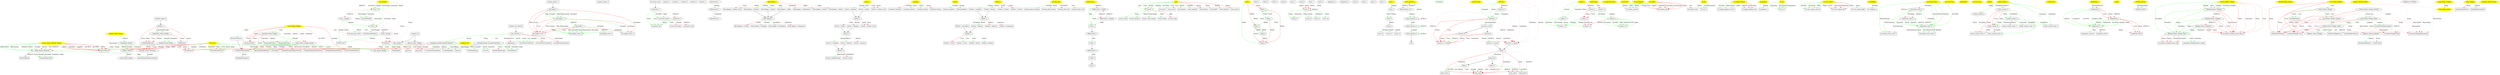 digraph{
random_rogues_0 [shape = record]
random_rogues_1 [shape = record]
random_rogues_2 [shape = record]
scarecrow_intro [shape = record]
random_1 [shape = record]
random_2 [shape = record]
random_3 [shape = record]
random_4 [shape = record]
random_5 [shape = record]
random_fair [shape = record]
random_tax_collector [shape = record]
Adventurers_1
Adventurers_1 -> Adventurers_2 [color=green, label=Healing, style=solid]
Adventurers_2
Adventurers_2 -> Adventurers_3 [color=green, label=Chameleon, style=solid]
Adventurers_3
Bird_Keeper_1 [style=filled, color=yellow]
Bird_Keeper_1 -> Bird_Keeper_1_Poison_Curse [color=red, label=Curse, style = dashed]
Bird_Keeper_1_Poison_Curse [shape = record]
Bird_Keeper_1 -> Bird_Keeper_1_Poison_Curse [color=red, label=Poison, style = dashed]
Bird_Keeper_1_Poison_Curse [shape = record]
Bird_Keeper_1 -> Bird_Keeper_1_Healing [color=green, label=Healing, style = solid]
Bird_Keeper_1_Healing [shape = record]
Bird_Keeper_1 -> Bird_Keeper_1_Speed [color=green, label=Speed, style = dashed]
Bird_Keeper_1_Speed [shape = record]
Bird_Keeper_1 -> Bird_Keeper_1_Wake [color=green, label=Wake, style = dashed]
Bird_Keeper_1_Wake [shape = record]
Bird_Keeper_1 -> Bird_Keeper_1_Foolishness [color=red, label=Foolishness, style = dotted]
Bird_Keeper_1_Foolishness [shape = record]
Bird_Keeper_1 -> Bird_Keeper_1_Numb [color=red, label=Numb, style = dashed]
Bird_Keeper_1_Numb [shape = record]
Bird_Keeper_1 -> Bird_Keeper_1_Sleep [color=red, label=Sleep, style = dashed]
Bird_Keeper_1_Sleep [shape = record]
Bird_Keeper_2
Bird_Keeper_2 -> Bird_Keeper_2_Unlove [color=red, label=Unlove, style = solid]
Bird_Keeper_2_Unlove [shape = record]
Bird_Keeper_2 -> Bird_Keeper_2_Strength [color=green, label=Strength, style = dotted]
Bird_Keeper_2_Strength [shape = record]
Bird_Keeper_2 -> Bird_Keeper_2_Perception [color=green, label=Perception, style = solid]
Bird_Keeper_2_Perception [shape = record]
Bird_Keeper_2 -> Bird_Keeper_2_Clumsiness [color=red, label=Clumsiness, style = dashed]
Bird_Keeper_2_Clumsiness [shape = record]
Doctor_1 [style=filled, color=yellow]
Doctor_1 -> Doctor_1_Healing [color=green, label=Healing, style = dashed]
Doctor_1_Healing [shape = record]
Doctor_1 -> Doctor_1_Numb [color=green, label=Numb, style = solid]
Doctor_1_Numb [shape = record]
Doctor_1 -> Doctor_1_Poison_Curse [color=red, label=Curse, style = dashed]
Doctor_1_Poison_Curse [shape = record]
Doctor_1 -> Doctor_1_Poison_Curse [color=red, label=Poison, style = dashed]
Doctor_1_Poison_Curse [shape = record]
Doctor_2
Doctor_2 -> Doctor_2_Wake [color=red, label=Wake, style = dotted]
Doctor_2_Wake [shape = record]
Doctor_2 -> Doctor_2_Healing [color=red, label=Healing, style = dotted]
Doctor_2_Healing [shape = record]
Doctor_2 -> Doctor_2_Poison_Curse [color=red, label=Poison, style = dashed]
Doctor_2_Poison_Curse [shape = record]
Doctor_2 -> Doctor_2_Poison_Curse [color=red, label=Curse, style = dashed]
Doctor_2_Poison_Curse [shape = record]
Doctor_3
Doctor_3 -> Doctor_3_Strength [color=green, label=Strength, style = dashed]
Doctor_3_Strength [shape = record]
Doctor_3 -> Doctor_3_Beauty [color=green, label=Beauty, style = solid]
Doctor_3_Beauty [shape = record]
Doctor_3 -> Doctor_3_Memory [color=red, label=Memory, style = dashed]
Doctor_3_Memory [shape = record]
Doctor_4
Doctor_4 -> Doctor_4_Rejuvenation [color=green, label=Rejuvenation, style = solid]
Doctor_4_Rejuvenation [shape = record]
Doctor_4 -> Doctor_4_Fail [color=red, label=NONMAGIC, style = solid]
Doctor_4_Fail [shape = record]
Gardener [style=filled, color=yellow]
Gardener -> Gardener_Strength [color=red, label=Strength, style = solid]
Gardener_Strength [shape = record]
Gardener -> Gardener_Poison [color=green, label=Poison, style = solid]
Gardener_Poison [shape = record]
Gardener -> Gardener_Numb [color=green, label=Numb, style = dashed]
Gardener_Numb [shape = record]
Gardener -> Gardener_Flying [color=red, label=Flying, style = dashed]
Gardener_Flying [shape = record]
Herald [style=filled, color=yellow]
Herald -> Herald_Laughter [color=green, label=Laughter, style = solid]
Herald_Laughter [shape = record]
Herald -> Herald_Healing [color=green, label=Healing, style = solid]
Herald_Healing [shape = record]
Painter_1 [style=filled, color=yellow]
Painter_1 -> Painter_1_Laughter [color=green, label=Laughter, style = dashed]
Painter_1_Laughter [shape = record]
Painter_1 -> Painter_1_Beauty [color=green, label=Beauty, style = solid]
Painter_1_Beauty [shape = record]
Painter_1 -> Painter_1_Numb [color=red, label=Numb, style = dashed]
Painter_1_Numb [shape = record]
Painter_1 -> Painter_1_Unlove [color=red, label=Unlove, style = solid]
Painter_1_Unlove [shape = record]
Painter_2
Painter_2 -> Painter_2_Perception [color=green, label=Perception, style = dashed]
Painter_2_Perception [shape = record]
Painter_2 -> Painter_2_Beauty [color=green, label=Beauty, style = solid]
Painter_2_Beauty [shape = record]
Painter_2 -> Painter_2_Memory [color=red, label=Memory, style = dashed]
Painter_2_Memory [shape = record]
Painter_2 -> Painter_2_Chameleon [color=red, label=Chameleon, style = dashed]
Painter_2_Chameleon [shape = record]
Painter_3
Painter_3 -> Painter_3_Curse [color=red, label=Curse, style = solid]
Painter_3_Curse [shape = record]
Painter_3 -> Painter_3_Love [color=green, label=Love, style = solid]
Painter_3_Love [shape = record]
Painter_3 -> Painter_3_Sleep [color=green, label=Sleep, style = dotted]
Painter_3_Sleep [shape = record]
Painter_3 -> Painter_3_Beauty [color=green, label=Beauty, style = dashed]
Painter_3_Beauty [shape = record]
Peasant_Bear [style=filled, color=yellow]
Peasant_Bear -> Peasant_Bear_Strength [color=green, label=Strength, style = solid]
Peasant_Bear_Strength [shape = record]
Peasant_Bear -> Peasant_Bear_Flying [color=green, label=Flying, style = dotted]
Peasant_Bear_Flying [shape = record]
Peasant_Bear -> Peasant_Bear_Fail [color=red, label=NONMAGIC, style = dashed]
Peasant_Bear_Fail [shape = record]
Peasant_Bear -> Peasant_Bear_Love [color=red, label=Love, style = dotted]
Peasant_Bear_Love [shape = record]
WakeCultist_1 [style=filled, color=yellow]
WakeCultist_1 -> Cultist_1 [color=green, label=Wake, style = solid]
Cultist_1 [shape = record]
WakeCultist_1 -> WakeCultist_1_Failed [color=red, label=DEFAULT, style=dotted]
WakeCultist_1_Failed
WakeCultist_1_Failed -> Cultist_1 [color=green, label=Wake, style = solid]
Cultist_1 [shape = record]
WakeCultist_1_Failed -> WakeCultist_1_Failed2 [color=red, label=DEFAULT, style=dotted]
WakeCultist_1_Failed2
WakeCultist_1_Failed2 -> Cultist_1 [color=green, label=Wake, style = solid]
Cultist_1 [shape = record]
WakeCultist_1_Failed2 -> WakeCultist_1_Failed [color=red, label=DEFAULT, style=dotted]
WakeCultist_2
WakeCultist_2 -> Cultist_2 [color=green, label=Wake, style = solid]
Cultist_2 [shape = record]
WakeCultist_3
WakeCultist_3 -> Cultist_3 [color=green, label=Wake, style = solid]
Cultist_3 [shape = record]
bard [style=filled, color=yellow]
bard -> tavern [color=green, label=Love, style=solid]
bard -> bard_love [color=green, label=Love, style = solid]
bard_love [shape = record]
bard -> tavern [color=red, label=Curse, style=dotted]
bard -> bard_curse [color=red, label=Curse, style = dotted]
bard_curse [shape = record]
bard -> tavern [color=green, label=Beauty, style=solid]
bard -> bard_beauty [color=green, label=Beauty, style = solid]
bard_beauty [shape = record]
bard -> tavern [color=green, label=Laughter, style=solid]
bard -> bard_laughter [color=green, label=Laughter, style = solid]
bard_laughter [shape = record]
bard -> bard_poison [color=red, label=Poison, style = solid]
bard_poison [shape = record]
bard -> bard_flight [color=red, label=Flying, style = dotted]
bard_flight [shape = record]
bard -> bard_healing [color=red, label=Healing, style = dotted]
bard_healing [shape = record]
bard -> bard_unlove [color=red, label=Unlove, style = solid]
bard_unlove [shape = record]
bard -> tavern [color=green, label=ALCOHOL, style=dashed]
tavern
tavern -> tavern_numb [color=green, label=Numb, style = solid]
tavern_numb [shape = record]
tavern -> tavern_memory [color=green, label=Memory, style = solid]
tavern_memory [shape = record]
tavern -> tavern_voice_change [color=green, label=VoiceChange, style = solid]
tavern_voice_change [shape = record]
tavern -> tavern_sleep [color=green, label=Sleep, style = solid]
tavern_sleep [shape = record]
tavern -> tavern_wake [color=red, label=Wake, style = solid]
tavern_wake [shape = record]
blind_1 [style=filled, color=yellow]
blind_1 -> blind_6 [color=green, label=MAGIC, style=solid]
blind_1 -> blind_2 [color=red, label=FOOD, style=solid]
blind_1 -> blind_3 [color=red, label=DRINK, style=solid]
blind_2
blind_2 -> blind_6 [color=red, label=MAGIC, style=solid]
blind_2 -> blind_5 [color=green, label=FOOD, style=solid]
blind_2 -> blind_3 [color=green, label=DRINK, style=dashed]
blind_3
blind_3 -> blind_6 [color=red, label=MAGIC, style=solid]
blind_3 -> blind_2 [color=green, label=FOOD, style=dashed]
blind_3 -> blind_4 [color=green, label=DRINK, style=solid]
blind_4
blind_4 -> blind_6 [color=red, label=MAGIC, style=solid]
blind_4 -> blind_2 [color=green, label=FOOD, style=dashed]
blind_4 -> blind_3 [color=green, label=DRINK, style=solid]
blind_5
blind_5 -> blind_6 [color=red, label=MAGIC, style=solid]
blind_5 -> blind_2 [color=green, label=FOOD, style=solid]
blind_5 -> blind_3 [color=green, label=DRINK, style=dashed]
blind_6
devil_1
devil_2
devil_3
devil_4
devil_5
devil_6
inquisition_1
inquisitor_2
inquisitor_3
intro_4
intro_1
intro_2
intro_3
mary_1 [style=filled, color=yellow]
mary_1 -> mary_2 [color=green, label=Healing, style=solid]
mary_2
mary_2 -> mary_3 [color=green, label=MAGIC, style=dashed]
mary_2 -> mary_3 [color=green, label=Flying, style=solid]
mary_3
mary_3 -> mary_4 [color=green, label=MAGIC, style=solid]
mary_4
mary_4 -> mary_42 [color=green, label=Perception, style = dotted]
mary_42 [shape = record]
mary_4 -> mary_41 [color=green, label=MAGIC, style = dotted]
mary_41 [shape = record]
mary_4 -> mary_43 [color=green, label=Healing, style = dotted]
mary_43 [shape = record]
mary_5
mary_5 -> mary_9 [color=red, label=MAGIC, style=dotted]
mary_6
mary_6 -> mary_9 [color=red, label=MAGIC, style=dotted]
mary_7
mary_7 -> mary_9 [color=red, label=MAGIC, style=dotted]
mary_8
mary_8 -> mary_9 [color=red, label=MAGIC, style=dotted]
mary_9
mary_9 -> devil_6 [color=green, label=Flying, style=solid]
mary_9 -> mary_91 [color=green, label=Flying, style = solid]
mary_91 [shape = record]
mary_9 -> devil_6 [color=green, label=Foolishness, style=dashed]
mary_9 -> mary_92 [color=green, label=Foolishness, style = dashed]
mary_92 [shape = record]
mary_9 -> devil_6 [color=green, label=Poison, style=solid]
mary_9 -> mary_93 [color=green, label=Poison, style = solid]
mary_93 [shape = record]
mary_9 -> mary_9 [color=red, label=DEFAULT, style=dotted]
witch_memory_1 [style=filled, color=yellow]
witch_memory_1 -> witch_memory_121 [color=red, label=DEFAULT, style=dotted]
witch_memory_1 -> witch_memory_2 [color=green, label=Memory, style=solid]
witch_memory_2
witch_memory_2 -> witch_memory_2 [color=red, label=DEFAULT, style=dotted]
witch_memory_2 -> witch_memory_3 [color=green, label=Wake, style=solid]
witch_memory_3
witch_memory_3 -> witch_memory_3 [color=green, label=DEFAULT, style=solid]
witch_memory_3 -> witch_memory_4 [color=green, label=Laughter, style=solid]
witch_memory_4
witch_memory_4 -> witch_memory_4 [color=green, label=DEFAULT, style=solid]
witch_memory_4 -> you win [color=green, label=Perception, style = solid]
you win [shape = record]
witch_memory_121
witch_memory_121 -> witch_memory_1 [color=red, label=DEFAULT, style=dotted]
witch_memory_121 -> witch_memory_2 [color=green, label=Memory, style=solid]
alcohol_healer [style=filled, color=yellow]
bastard_1 [style=filled, color=yellow]
bastard_1 -> bastard_12_forget [color=red, label=Memory, style = dotted]
bastard_12_forget [shape = record]
bastard_1 -> bastard_12_forget [color=red, label=Foolishness, style = dotted]
bastard_12_forget [shape = record]
bastard_1 -> bastard_3 [color=green, label=Chameleon, style=solid]
bastard_1 -> bastard_3 [color=green, label=Beauty, style=solid]
bastard_1 -> bastard_2 [color=red, label=DEFAULT, style=solid]
bastard_2
bastard_2 -> bastard_12_forget [color=red, label=Memory, style = dotted]
bastard_12_forget [shape = record]
bastard_2 -> bastard_12_forget [color=red, label=Foolishness, style = dotted]
bastard_12_forget [shape = record]
bastard_2 -> bastard_3 [color=green, label=Chameleon, style=solid]
bastard_2 -> bastard_3 [color=green, label=Beauty, style=solid]
bastard_2 -> bastard_11_wrong [color=red, label=DEFAULT, style = dotted]
bastard_11_wrong [shape = record]
bastard_3
bastard_3 -> bastard_12_forget [color=red, label=Memory, style = dotted]
bastard_12_forget [shape = record]
bastard_3 -> bastard_12_forget [color=red, label=Foolishness, style = dotted]
bastard_12_forget [shape = record]
bastard_3 -> bastard_11_wrong [color=red, label=Poison, style = solid]
bastard_11_wrong [shape = record]
bastard_3 -> bastard_11_wrong [color=red, label=Curse, style = solid]
bastard_11_wrong [shape = record]
bastard_3 -> bastard_2_story [color=green, label=Perception, style = solid]
bastard_2_story [shape = record]
bastard_3 -> bastard_2_story [color=green, label=Wake, style = solid]
bastard_2_story [shape = record]
bastard_4
bastard_4 -> bastard_12_forget [color=red, label=Memory, style = dotted]
bastard_12_forget [shape = record]
bastard_4 -> bastard_12_forget [color=red, label=Foolishness, style = dotted]
bastard_12_forget [shape = record]
bastard_4 -> bastard_11_wrong [color=red, label=Poison, style = solid]
bastard_11_wrong [shape = record]
bastard_4 -> bastard_11_wrong [color=red, label=Curse, style = solid]
bastard_11_wrong [shape = record]
bastard_4 -> bastard_2_success [color=green, label=DEFAULT, style = solid]
bastard_2_success [shape = record]
bastard_42
bastard_42 -> bastard_12_forget [color=red, label=Memory, style = dotted]
bastard_12_forget [shape = record]
bastard_42 -> bastard_12_forget [color=red, label=Foolishness, style = dotted]
bastard_12_forget [shape = record]
bastard_42 -> bastard_11_wrong [color=red, label=Poison, style = solid]
bastard_11_wrong [shape = record]
bastard_42 -> bastard_11_wrong [color=red, label=Curse, style = solid]
bastard_11_wrong [shape = record]
bastard_42 -> bastard_11_wrong [color=green, label=DEFAULT, style = solid]
bastard_11_wrong [shape = record]
boot_climber
chalice_1 [style=filled, color=yellow]
chalice_1 -> chalice_3 [color=green, label=Memory, style=solid]
chalice_1 -> chalice_3 [color=green, label=Foolishness, style=solid]
chalice_1 -> chalice_2 [color=red, label=DEFAULT, style=dotted]
chalice_1 -> chalice_5 [color=red, label=Poison, style=dotted]
chalice_1 -> chalice_13 [color=red, label=Love, style = dotted]
chalice_13 [shape = record]
chalice_2
chalice_2 -> chalice_4 [color=green, label=Healing, style=solid]
chalice_2 -> chalice_4 [color=green, label=Perception, style=solid]
chalice_2 -> chalice_5 [color=red, label=Poison, style=solid]
chalice_2 -> chalice_5 [color=red, label=Curse, style=solid]
chalice_3
chalice_3 -> chalice_11 [color=green, label=Chameleon, style = solid]
chalice_11 [shape = record]
chalice_3 -> chalice_11 [color=green, label=VoiceChange, style = solid]
chalice_11 [shape = record]
chalice_3 -> chalice_14 [color=green, label=Poison, style = solid]
chalice_14 [shape = record]
chalice_4
chalice_4 -> chalice_12 [color=green, label=Perception, style = solid]
chalice_12 [shape = record]
chalice_4 -> chalice_12 [color=green, label=Strength, style = solid]
chalice_12 [shape = record]
chalice_4 -> chalice_12 [color=green, label=Wake, style = solid]
chalice_12 [shape = record]
chalice_4 -> chalice_12 [color=green, label=Healing, style = solid]
chalice_12 [shape = record]
chalice_4 -> chalice_12 [color=green, label=Flying, style = solid]
chalice_12 [shape = record]
chalice_4 -> chalice_12 [color=green, label=Speed, style = solid]
chalice_12 [shape = record]
chalice_4 -> chalice_14 [color=red, label=DEFAULT, style = solid]
chalice_14 [shape = record]
chalice_5
chalice_5 -> chalice_11 [color=green, label=Strength, style = solid]
chalice_11 [shape = record]
chalice_5 -> chalice_11 [color=green, label=Healing, style = solid]
chalice_11 [shape = record]
chalice_5 -> chalice_14 [color=red, label=Poison, style = solid]
chalice_14 [shape = record]
chalice_5 -> chalice_14 [color=red, label=Curse, style = solid]
chalice_14 [shape = record]
Family_feud [style=filled, color=yellow]
king_1
king_1 -> king_sleep [color=red, label=Clumsiness, style = solid]
king_sleep [shape = record]
king_1 -> king_sleep [color=red, label=Foolishness, style = solid]
king_sleep [shape = record]
king_1 -> king_sleep [color=red, label=Sleep, style = solid]
king_sleep [shape = record]
king_1 -> king_story [color=green, label=Perception, style = solid]
king_story [shape = record]
king_1 -> king_reject [color=red, label=DEFAULT, style = dotted]
king_reject [shape = record]
king_21
king_21 -> king_sleep [color=red, label=Healing, style = dotted]
king_sleep [shape = record]
king_21 -> king_sleep [color=red, label=Curse, style = dotted]
king_sleep [shape = record]
king_21 -> king_sleep [color=red, label=Strength, style = dotted]
king_sleep [shape = record]
king_21 -> king_sleep [color=red, label=Love, style = dotted]
king_sleep [shape = record]
king_21 -> king_reject [color=red, label=DEFAULT, style = dotted]
king_reject [shape = record]
king_21 -> king_success [color=green, label=ALCOHOL, style = solid]
king_success [shape = record]
king_22
king_22 -> king_sleep [color=red, label=Healing, style = dotted]
king_sleep [shape = record]
king_22 -> king_sleep [color=red, label=Curse, style = dotted]
king_sleep [shape = record]
king_22 -> king_sleep [color=red, label=Strength, style = dotted]
king_sleep [shape = record]
king_22 -> king_sleep [color=red, label=Love, style = dotted]
king_sleep [shape = record]
king_22 -> king_reject [color=red, label=DEFAULT, style = dotted]
king_reject [shape = record]
king_22 -> king_failure [color=green, label=ALCOHOL, style = solid]
king_failure [shape = record]
M_dark_knowledge [style=filled, color=yellow]
M_forester [style=filled, color=yellow]
M_gravedigger [style=filled, color=yellow]
M_healers [style=filled, color=yellow]
M_healers -> M_healers_success [color=green, label=Healing, style = solid]
M_healers_success [shape = record]
M_healers -> M_healers_success [color=green, label=Wake, style = solid]
M_healers_success [shape = record]
M_healers -> M_healers_success [color=green, label=Speed, style = solid]
M_healers_success [shape = record]
M_healers -> M_healers_success [color=green, label=Flying, style = solid]
M_healers_success [shape = record]
M_healers -> M_healers_fail [color=red, label=Curse, style = solid]
M_healers_fail [shape = record]
M_healers -> M_healers_fail [color=red, label=Poison, style = solid]
M_healers_fail [shape = record]
M_healers -> M_healers_fail [color=red, label=Foolishness, style = solid]
M_healers_fail [shape = record]
M_healers -> M_healers_fail [color=red, label=Clumsiness, style = solid]
M_healers_fail [shape = record]
M_healers -> M_healers_fail [color=red, label=ViralChowder, style = solid]
M_healers_fail [shape = record]
M_healers -> M_healers_fail [color=red, label=Numb, style = solid]
M_healers_fail [shape = record]
M_healers -> M_healers_love [color=red, label=Love, style = dotted]
M_healers_love [shape = record]
M_nun [style=filled, color=yellow]
M_nun -> M_nun_1 [color=green, label=Beauty, style = solid]
M_nun_1 [shape = record]
M_nun -> M_nun_1 [color=green, label=Love, style = solid]
M_nun_1 [shape = record]
M_nun -> M_nun_1 [color=green, label=Rejuvenation, style = solid]
M_nun_1 [shape = record]
M_people_defense [style=filled, color=yellow]
M_people_defense -> M_people_defense_success [color=green, label=Strength, style = solid]
M_people_defense_success [shape = record]
M_people_defense -> M_people_defense_success [color=green, label=Rejuvenation, style = solid]
M_people_defense_success [shape = record]
M_people_defense -> M_people_defense_success [color=green, label=Speed, style = solid]
M_people_defense_success [shape = record]
M_people_defense -> M_people_defense_fail [color=red, label=Memory, style = solid]
M_people_defense_fail [shape = record]
M_people_defense -> M_people_defense_fail [color=red, label=Numb, style = solid]
M_people_defense_fail [shape = record]
M_people_defense -> M_people_defense_fail [color=red, label=Sleep, style = solid]
M_people_defense_fail [shape = record]
M_pilgrims [style=filled, color=yellow]
M_pilgrims -> M_pilgrims_1 [color=green, label=Healing, style = solid]
M_pilgrims_1 [shape = record]
M_rat [style=filled, color=yellow]
M_rat -> M_rat_1 [color=green, label=Chameleon, style = solid]
M_rat_1 [shape = record]
M_rat -> M_rat_1 [color=green, label=Flying, style = solid]
M_rat_1 [shape = record]
M_rat -> M_rat_1 [color=green, label=Speed, style = solid]
M_rat_1 [shape = record]
M_rat -> M_rat_1 [color=green, label=Rejuvenation, style = solid]
M_rat_1 [shape = record]
M_river_rogues [style=filled, color=yellow]
M_river_rogues -> M_river_rogues_success [color=green, label=Strength, style = solid]
M_river_rogues_success [shape = record]
M_river_rogues -> M_river_rogues_success [color=green, label=Chameleon, style = solid]
M_river_rogues_success [shape = record]
M_river_rogues -> M_river_rogues_success [color=green, label=Wake, style = solid]
M_river_rogues_success [shape = record]
M_river_rogues -> M_river_rogues_success [color=green, label=Speed, style = solid]
M_river_rogues_success [shape = record]
M_river_rogues -> M_river_rogues_fail [color=red, label=Curse, style = solid]
M_river_rogues_fail [shape = record]
M_river_rogues -> M_river_rogues_fail [color=red, label=Clumsiness, style = solid]
M_river_rogues_fail [shape = record]
M_river_rogues -> M_river_rogues_fail [color=red, label=Foolishness, style = solid]
M_river_rogues_fail [shape = record]
M_river_rogues -> M_river_rogues_fail [color=red, label=Poison, style = solid]
M_river_rogues_fail [shape = record]
M_river_rogues -> M_river_rogues_flight [color=green, label=Flying, style = dashed]
M_river_rogues_flight [shape = record]
M_wildlings [style=filled, color=yellow]
M_wildlings -> M_wildlings_1 [color=green, label=Strength, style = solid]
M_wildlings_1 [shape = record]
mushroom_story_1 [style=filled, color=yellow]
mushroom_story_1 -> mushroom_story_4 [color=red, label=Perception, style=dotted]
mushroom_story_1 -> mushroom_story_2 [color=green, label=ALCOHOL, style=solid]
mushroom_story_1 -> mushroom_story_2 [color=green, label=Poison, style=solid]
mushroom_story_1 -> mushroom_story_event_2 [color=green, label=MushroomSoup, style = solid]
mushroom_story_event_2 [shape = record]
mushroom_story_1 -> mushroom_story_3 [color=red, label=DEFAULT, style=dotted]
mushroom_story_1 -> mushroom_story_2 [color=green, label=HotStuff, style=solid]
mushroom_story_1 -> mushroom_story_2 [color=green, label=HotSpice, style=solid]
mushroom_story_2
mushroom_story_2 -> mushroom_story_event_1 [color=green, label=Poison, style = solid]
mushroom_story_event_1 [shape = record]
mushroom_story_2 -> mushroom_story_event_1 [color=green, label=ALCOHOL, style = solid]
mushroom_story_event_1 [shape = record]
mushroom_story_2 -> mushroom_story_event_2 [color=red, label=MushroomSoup, style = dotted]
mushroom_story_event_2 [shape = record]
mushroom_story_2 -> mushroom_story_4 [color=green, label=Perception, style=solid]
mushroom_story_2 -> mushroom_story_3 [color=green, label=DEFAULT, style=dotted]
mushroom_story_2 -> mushroom_story_event_1 [color=green, label=HotStuff, style = solid]
mushroom_story_event_1 [shape = record]
mushroom_story_2 -> mushroom_story_event_1 [color=green, label=HotSpice, style = solid]
mushroom_story_event_1 [shape = record]
mushroom_story_3
mushroom_story_3 -> mushroom_story_2 [color=green, label=ALCOHOL, style=solid]
mushroom_story_3 -> mushroom_story_2 [color=green, label=Poison, style=solid]
mushroom_story_3 -> mushroom_story_4 [color=green, label=Perception, style=solid]
mushroom_story_3 -> mushroom_story_event_2 [color=red, label=MushroomSoup, style = dotted]
mushroom_story_event_2 [shape = record]
mushroom_story_3 -> mushroom_story_2 [color=green, label=HotStuff, style=solid]
mushroom_story_3 -> mushroom_story_2 [color=green, label=HotSpice, style=solid]
mushroom_story_4
mushroom_story_4 -> mushroom_story_event_2 [color=green, label=MushroomSoup, style = solid]
mushroom_story_event_2 [shape = record]
mushroom_story_4 -> mushroom_story_3 [color=red, label=DEFAULT, style=dotted]
nest_harvester [style=filled, color=yellow]
old_knight_1
old_knight_1 -> old_knight_event_1 [color=red, label=Curse, style = solid]
old_knight_event_1 [shape = record]
old_knight_1 -> old_knight_event_1 [color=red, label=Poison, style = solid]
old_knight_event_1 [shape = record]
old_knight_1 -> old_knight_event_12 [color=red, label=Clumsiness, style = solid]
old_knight_event_12 [shape = record]
old_knight_1 -> old_knight_2 [color=green, label=Strength, style=solid]
old_knight_1 -> old_knight_2 [color=green, label=Speed, style=solid]
old_knight_1 -> old_knight_2 [color=green, label=Rejuvenation, style=solid]
old_knight_1 -> old_knight_2 [color=green, label=Perception, style=dashed]
old_knight_1 -> old_knight_2 [color=green, label=Wake, style=dashed]
old_knight_2
old_knight_2 -> old_knight_event_1 [color=red, label=Curse, style = solid]
old_knight_event_1 [shape = record]
old_knight_2 -> old_knight_event_1 [color=red, label=Poison, style = solid]
old_knight_event_1 [shape = record]
old_knight_2 -> old_knight_event_12 [color=red, label=Clumsiness, style = solid]
old_knight_event_12 [shape = record]
old_knight_2 -> old_knight_event_2 [color=green, label=Strength, style = solid]
old_knight_event_2 [shape = record]
old_knight_2 -> old_knight_event_2 [color=green, label=Speed, style = solid]
old_knight_event_2 [shape = record]
old_knight_2 -> old_knight_event_2 [color=green, label=Rejuvenation, style = solid]
old_knight_event_2 [shape = record]
old_knight_2 -> old_knight_event_2 [color=green, label=Perception, style = dashed]
old_knight_event_2 [shape = record]
old_knight_2 -> old_knight_event_2 [color=green, label=Wake, style = dashed]
old_knight_event_2 [shape = record]
old_knight_2 -> old_knight_3 [color=green, label=DEFAULT, style=dashed]
old_knight_3
old_knight_3 -> old_knight_event_1 [color=red, label=Curse, style = solid]
old_knight_event_1 [shape = record]
old_knight_3 -> old_knight_event_1 [color=red, label=Poison, style = solid]
old_knight_event_1 [shape = record]
old_knight_3 -> old_knight_event_12 [color=red, label=Clumsiness, style = solid]
old_knight_event_12 [shape = record]
old_knight_3 -> old_knight_event_2 [color=green, label=Strength, style = solid]
old_knight_event_2 [shape = record]
old_knight_3 -> old_knight_event_2 [color=green, label=Speed, style = solid]
old_knight_event_2 [shape = record]
old_knight_3 -> old_knight_event_2 [color=green, label=Rejuvenation, style = solid]
old_knight_event_2 [shape = record]
old_knight_3 -> old_knight_event_2 [color=green, label=Perception, style = dashed]
old_knight_event_2 [shape = record]
old_knight_3 -> old_knight_event_2 [color=green, label=Wake, style = dashed]
old_knight_event_2 [shape = record]
old_knight_3 -> old_knight_event_3 [color=green, label=DEFAULT, style = dashed]
old_knight_event_3 [shape = record]
philosopher [style=filled, color=yellow]
Portrait_issue [style=filled, color=yellow]
scarecrow_1
scarecrow_1 -> scarecrow_fail [color=green, label=Poison, style = solid]
scarecrow_fail [shape = record]
scarecrow_1 -> scarecrow_fail [color=green, label=Curse, style = solid]
scarecrow_fail [shape = record]
scarecrow_1 -> scarecrow_burnt [color=green, label=ALCOHOL, style = solid]
scarecrow_burnt [shape = record]
scarecrow_1 -> scarecrow_burnt [color=green, label=Sleep, style = solid]
scarecrow_burnt [shape = record]
scarecrow_1 -> scarecrow_2 [color=red, label=DEFAULT, style=dotted]
scarecrow_2
scarecrow_2 -> scarecrow_fail [color=green, label=Poison, style = solid]
scarecrow_fail [shape = record]
scarecrow_2 -> scarecrow_fail [color=green, label=Curse, style = solid]
scarecrow_fail [shape = record]
scarecrow_2 -> scarecrow_forget [color=red, label=Memory, style = dotted]
scarecrow_forget [shape = record]
scarecrow_2 -> scarecrow_fatal [color=red, label=DEFAULT, style = dotted]
scarecrow_fatal [shape = record]
sculptor [style=filled, color=yellow]
stolen_rooster_1 [style=filled, color=yellow]
stolen_rooster_1 -> stolen_rooster_5 [color=green, label=Chameleon, style=solid]
stolen_rooster_1 -> stolen_rooster_5 [color=green, label=Speed, style=dashed]
stolen_rooster_1 -> stolen_rooster_event_1 [color=green, label=Clumsiness, style = solid]
stolen_rooster_event_1 [shape = record]
stolen_rooster_1 -> stolen_rooster_event_2 [color=green, label=Foolishness, style = solid]
stolen_rooster_event_2 [shape = record]
stolen_rooster_1 -> stolen_rooster_2 [color=green, label=DEFAULT, style=solid]
stolen_rooster_2
stolen_rooster_2 -> stolen_rooster_3 [color=green, label=NONMAGIC, style=solid]
stolen_rooster_2 -> stolen_rooster_3 [color=green, label=Wake, style=solid]
stolen_rooster_2 -> stolen_rooster_event_5 [color=green, label=Perception, style = solid]
stolen_rooster_event_5 [shape = record]
stolen_rooster_2 -> stolen_rooster_event_4 [color=red, label=Poison, style = solid]
stolen_rooster_event_4 [shape = record]
stolen_rooster_2 -> stolen_rooster_4 [color=red, label=Curse, style=solid]
stolen_rooster_2 -> stolen_rooster_4 [color=red, label=Sleep, style=solid]
stolen_rooster_3
stolen_rooster_3 -> stolen_rooster_4 [color=green, label=Chameleon, style=solid]
stolen_rooster_3 -> stolen_rooster_4 [color=green, label=Speed, style=dashed]
stolen_rooster_3 -> stolen_rooster_event_3 [color=red, label=Memory, style = solid]
stolen_rooster_event_3 [shape = record]
stolen_rooster_3 -> stolen_rooster_event_1 [color=green, label=Clumsiness, style = solid]
stolen_rooster_event_1 [shape = record]
stolen_rooster_3 -> stolen_rooster_event_2 [color=green, label=Foolishness, style = solid]
stolen_rooster_event_2 [shape = record]
stolen_rooster_4
stolen_rooster_4 -> stolen_rooster_event_5 [color=red, label=Perception, style = dotted]
stolen_rooster_event_5 [shape = record]
stolen_rooster_4 -> stolen_rooster_event_4 [color=red, label=Poison, style = dotted]
stolen_rooster_event_4 [shape = record]
stolen_rooster_5
stolen_rooster_5 -> stolen_rooster_event_5 [color=red, label=Perception, style = dotted]
stolen_rooster_event_5 [shape = record]
stolen_rooster_5 -> stolen_rooster_event_4 [color=red, label=Poison, style = dotted]
stolen_rooster_event_4 [shape = record]
succub_issue [style=filled, color=yellow]
temptation_1 [style=filled, color=yellow]
temptation_1 -> temptation_2 [color=green, label=Healing, style=solid]
temptation_1 -> temptation_2 [color=red, label=DEFAULT, style=dotted]
temptation_2
temptation_2 -> temptation_4 [color=green, label=Memory, style=solid]
temptation_2 -> temptation_4 [color=green, label=Foolishness, style=solid]
temptation_2 -> temptation_4 [color=green, label=ALCOHOL, style=dashed]
temptation_2 -> temptation_4 [color=green, label=Laughter, style=solid]
temptation_2 -> temptation_4 [color=green, label=Sleep, style=dashed]
temptation_2 -> temptation_3 [color=red, label=Curse, style=solid]
temptation_2 -> temptation_3 [color=red, label=Poison, style=solid]
temptation_2 -> temptation_3 [color=red, label=DEFAULT, style=dotted]
temptation_3
temptation_3 -> temptation_4 [color=green, label=Memory, style=solid]
temptation_3 -> temptation_4 [color=green, label=Foolishness, style=solid]
temptation_3 -> temptation_4 [color=green, label=ALCOHOL, style=dashed]
temptation_3 -> temptation_4 [color=green, label=Laughter, style=solid]
temptation_3 -> temptation_4 [color=green, label=Sleep, style=dashed]
temptation_3 -> temptation_death [color=red, label=Curse, style = solid]
temptation_death [shape = record]
temptation_3 -> temptation_death [color=red, label=Poison, style = solid]
temptation_death [shape = record]
temptation_3 -> temptation_death [color=red, label=DEFAULT, style = dotted]
temptation_death [shape = record]
temptation_4
temptation_4 -> temptation_success [color=green, label=Sleep, style = solid]
temptation_success [shape = record]
temptation_4 -> temptation_death [color=red, label=Poison, style = dotted]
temptation_death [shape = record]
temptation_4 -> temptation_letter [color=red, label=DEFAULT, style = dotted]
temptation_letter [shape = record]
zolotar [style=filled, color=yellow]
Bandit_1
Bandit_1 -> Chameleon_Potion_Soldier [color=green, label=Chameleon, style=solid]
Bandit_1 -> Chameleon_Potion_Soldier [color=green, label=Strength, style=solid]
Bandit_1 -> Strength_Potion_Merchant [color=red, label=Poison, style=solid]
Bandit_1 -> BanditDied [color=red, label=Poison, style = solid]
BanditDied [shape = record]
Beauty_Hunter
Beauty_Hunter -> Love_Potion_Hunter [color=green, label=Beauty, style=solid]
Beauty_Potion_Wealthy_Villager [style=filled, color=yellow]
Beauty_Potion_Wealthy_Villager -> Wake_Potion_Merchant [color=green, label=Beauty, style=solid]
Beauty_Potion_Wealthy_Villager -> Wake_Potion_Merchant [color=green, label=Strength, style=dashed]
Beauty_Potion_Wealthy_Villager -> AngryCitizen [color=red, label=MAGIC, style = solid]
AngryCitizen [shape = record]
Beauty_Potion_Wealthy_Villager -> AngryCitizen [color=red, label=Poison, style = solid]
AngryCitizen [shape = record]
Beauty_Potion_Wealthy_Villager -> AngryCitizen [color=red, label=Chameleon, style = solid]
AngryCitizen [shape = record]
Beauty_Potion_Wealthy_Villager -> AngryCitizen [color=red, label=Laughter, style = solid]
AngryCitizen [shape = record]
Beauty_Potion_Wealthy_Villager -> Wake_Potion_Merchant [color=red, label=Memory, style=dashed]
Beauty_Potion_Wealthy_Villager -> Wake_Potion_Merchant [color=green, label=Love, style=dashed]
Beauty_Potion_Wealthy_Villager -> Wake_Potion_Merchant [color=red, label=DEFAULT, style=dotted]
Beauty_Potion_Wealthy_Villager -> Wake_Potion_Merchant [color=green, label=Rejuvenation, style=solid]
Beauty_Potion_Wealthy_Villager -> Wake_Potion_Merchant [color=green, label=Rejuvenation, style=solid]
Beauty_Potion_Wealthy_Villager -> AngryCitizen [color=red, label=ALCOHOL, style = dashed]
AngryCitizen [shape = record]
Beauty_Potion_Wealthy_Villager -> AngryCitizen [color=red, label=ALCOHOL, style = dashed]
AngryCitizen [shape = record]
Beauty_Potion_Wealthy_Villager -> Wake_Potion_Merchant [color=green, label=HotSpice, style=dashed]
Chameleon_Bandit_RobTaxCollector
Chameleon_Bandit_RobTaxCollector -> TaxCollectorWasRobbed [color=green, label=Chameleon, style = solid]
TaxCollectorWasRobbed [shape = record]
Chameleon_Bandit_RobTaxCollector -> BanditDied [color=red, label=Poison, style = solid]
BanditDied [shape = record]
Chameleon_Hunter
Chameleon_Hunter -> Beauty_Hunter [color=green, label=Chameleon, style=solid]
Chameleon_Hunter -> Beauty_Hunter [color=green, label=Strength, style=solid]
Chameleon_Hunter -> AngryCitizen [color=red, label=Curse, style = dashed]
AngryCitizen [shape = record]
Chameleon_Potion_Soldier
Chameleon_Potion_Soldier -> Healing_Potion_Bandit [color=green, label=Strength, style=solid]
Chameleon_Potion_Soldier -> Healing_Potion_Bandit [color=green, label=Chameleon, style=solid]
Chameleon_Potion_Soldier -> SoldierSleepForgot [color=red, label=Sleep, style = dotted]
SoldierSleepForgot [shape = record]
Chameleon_Potion_Soldier -> SoldierSleepForgot [color=red, label=Curse, style = dashed]
SoldierSleepForgot [shape = record]
Chameleon_Potion_Soldier -> SoldierDied [color=red, label=Poison, style = solid]
SoldierDied [shape = record]
Chameleon_Potion_Soldier -> SoldierSleepForgot [color=red, label=Memory, style = solid]
SoldierSleepForgot [shape = record]
Children_First [style=filled, color=yellow]
Children_First -> СowPerforming [color=green, label=VoiceChange, style = solid]
СowPerforming [shape = record]
Children_First -> CowLost [color=green, label=Poison, style = solid]
CowLost [shape = record]
Children_First -> CowLost [color=green, label=Chameleon, style = dashed]
CowLost [shape = record]
Children_First -> CowForgotMilk [color=green, label=Memory, style = dashed]
CowForgotMilk [shape = record]
Children_First -> СowPerforming [color=green, label=Laughter, style = solid]
СowPerforming [shape = record]
Children_First -> Sick_Animal_Villager [color=green, label=Curse, style=dashed]
Children_First -> CowForgotMilk [color=green, label=Curse, style = dashed]
CowForgotMilk [shape = record]
Children_First -> Beauty3 [color=green, label=Beauty, style = dashed]
Beauty3 [shape = record]
Children_Second [style=filled, color=yellow]
Children_Second -> Children_Third [color=green, label=Healing, style=solid]
Children_Second -> Children_Third [color=green, label=Strength, style=dashed]
Children_Third
ChildrenOfBlacksmith
ChildrenOfBlacksmith -> ManDiedFromGhost [color=green, label=Poison, style = solid]
ManDiedFromGhost [shape = record]
Curse_Potion_Village_Second
Curse_Potion_Village_Second -> ChildrenOfBlacksmith [color=green, label=Strength, style=solid]
Curse_Potion_Village_Second -> BlacksmithKilledByMan [color=green, label=Strength, style = solid]
BlacksmithKilledByMan [shape = record]
Curse_Potion_Village_Second -> DrunkDied [color=red, label=Poison, style = solid]
DrunkDied [shape = record]
Curse_Potion_Village_Second -> BlacksmithKilledAMan [color=red, label=Curse, style = dashed]
BlacksmithKilledAMan [shape = record]
Curse_Potion_Village_Second -> AngryCitizen [color=red, label=VoiceChange, style = dotted]
AngryCitizen [shape = record]
Curse_Potion_Village_Second -> VillagerBlacksmithRejuvenation [color=red, label=Rejuvenation, style = dotted]
VillagerBlacksmithRejuvenation [shape = record]
Curse_Potion_Village_Second -> VillagerBlacksmithPerception [color=green, label=Perception, style = dashed]
VillagerBlacksmithPerception [shape = record]
Curse_Potion_Village_Second -> VillagerBlacksmithMemory [color=red, label=Memory, style = dotted]
VillagerBlacksmithMemory [shape = record]
Curse_Potion_Village_Second -> ChildrenOfBlacksmith [color=green, label=Speed, style=solid]
Curse_Potion_Village_Second -> BlacksmithKilledByMan [color=green, label=Speed, style = solid]
BlacksmithKilledByMan [shape = record]
Curse_Potion_Villager [style=filled, color=yellow]
Curse_Potion_Villager -> Strength_Potion_Villager [color=green, label=Curse, style=solid]
Curse_Potion_Villager -> ChildrenOfBlacksmith [color=red, label=Poison, style=solid]
Curse_Potion_Villager -> BlacksmithDied [color=red, label=Poison, style = solid]
BlacksmithDied [shape = record]
Curse_Potion_Villager -> BlacksmithKilledAMan [color=red, label=Strength, style = solid]
BlacksmithKilledAMan [shape = record]
Curse_Potion_Villager -> BlacksmithForgot [color=green, label=Memory, style = dashed]
BlacksmithForgot [shape = record]
Curse_Potion_Villager -> BlacksmithClumsy [color=green, label=Clumsiness, style = dashed]
BlacksmithClumsy [shape = record]
Curse_Potion_Villager -> BlacksmithNumb [color=green, label=Numb, style = dashed]
BlacksmithNumb [shape = record]
Curse_Potion_Villager -> BlacksmithKilledAMan [color=red, label=ALCOHOL, style = dashed]
BlacksmithKilledAMan [shape = record]
Curse_Potion_Villager -> common_gay_event [color=red, label=Love, style = dotted]
common_gay_event [shape = record]
Curse_Potion_Villager -> Curse_Potion_Village_Second [color=red, label=Speed, style=dashed]
Curse_Potion_Villager -> Curse_Potion_Village_Second [color=red, label=Chameleon, style=dashed]
Fool_1
Fool_1 -> Fool_2 [color=green, label=Chameleon, style=solid]
Fool_1 -> GhostAtTheMill [color=green, label=Chameleon, style = solid]
GhostAtTheMill [shape = record]
Fool_1 -> Fool_1_healing [color=red, label=DEFAULT, style=dashed]
Fool_1 -> Fool_2 [color=green, label=VoiceChange, style=dashed]
Fool_1 -> GhostAtTheMill [color=green, label=VoiceChange, style = dashed]
GhostAtTheMill [shape = record]
Fool_1 -> FoolDied [color=red, label=Poison, style = dotted]
FoolDied [shape = record]
Fool_1 -> Fool_2 [color=red, label=Sleep, style=dotted]
Fool_1 -> Fool_2 [color=red, label=Memory, style=dotted]
Fool_1_healing
Fool_1_healing -> Fool_2 [color=green, label=Healing, style=solid]
Fool_1_healing -> FoolGrateful [color=green, label=Healing, style = solid]
FoolGrateful [shape = record]
Fool_1_healing -> FoolDied [color=red, label=Poison, style = dashed]
FoolDied [shape = record]
Fool_2
Fool_2 -> FisherKissedTheFrog [color=green, label=VoiceChange, style = solid]
FisherKissedTheFrog [shape = record]
Fool_2 -> FoolDied [color=red, label=Poison, style = dashed]
FoolDied [shape = record]
Fool_2 -> common_gay_event [color=green, label=Beauty, style = dashed]
common_gay_event [shape = record]
Fool_2 -> common_gay_event [color=green, label=Love, style = dashed]
common_gay_event [shape = record]
Fool_2 -> Fool_2_healing [color=red, label=DEFAULT, style=dashed]
Fool_2_healing
Fool_2_healing -> FoolGrateful [color=green, label=Healing, style = solid]
FoolGrateful [shape = record]
Fool_2_healing -> FoolDied [color=red, label=Poison, style = dashed]
FoolDied [shape = record]
Fool_laughter [style=filled, color=yellow]
Fool_laughter -> Fool_1 [color=green, label=Laughter, style=solid]
Fool_laughter -> Fool_1 [color=green, label=VoiceChange, style=dashed]
Fool_laughter -> Fool_1 [color=green, label=Clumsiness, style=dashed]
Fool_laughter -> FoolDied [color=red, label=Poison, style = dotted]
FoolDied [shape = record]
Fool_laughter -> Fool_1 [color=green, label=MAGIC, style=dashed]
Fool_laughter -> Fool_1 [color=red, label=DEFAULT, style=dotted]
Fool_laughter -> Fool_1 [color=green, label=ALCOHOL, style=dotted]
Healing_Potion_Bandit
Healing_Potion_Bandit -> Wake_Potion_Merchant [color=green, label=Healing, style=solid]
Healing_Potion_Bandit -> Strength_Potion_Merchant [color=red, label=Curse, style=dashed]
Healing_Potion_Bandit -> BanditDied [color=red, label=Curse, style = dashed]
BanditDied [shape = record]
Healing_Potion_Bandit -> Strength_Potion_Merchant [color=red, label=Poison, style=solid]
Healing_Potion_Bandit -> BanditDied [color=red, label=Poison, style = solid]
BanditDied [shape = record]
Healing_Potion_Bandit -> Wake_Potion_Merchant [color=red, label=Flying, style=dotted]
Healing_Potion_Villager [style=filled, color=yellow]
Healing_Potion_Villager -> Healing_Potion_Villager2 [color=green, label=Healing, style=solid]
Healing_Potion_Villager -> Healing_Potion_Villager2 [color=green, label=Sleep, style=dashed]
Healing_Potion_Villager -> Healing_Potion_Villager2 [color=green, label=Laughter, style=dashed]
Healing_Potion_Villager -> Healing_Potion_Villager_Final [color=green, label=Perception, style=solid]
Healing_Potion_Villager -> Healing_Potion_Villager2 [color=green, label=ALCOHOL, style=dashed]
Healing_Potion_Villager -> Healing_Potion_Villager2 [color=green, label=Strength, style=dashed]
Healing_Potion_Villager -> moonshine_stealing_fairies_illness [color=red, label=Curse, style = dashed]
moonshine_stealing_fairies_illness [shape = record]
Healing_Potion_Villager -> moonshine_stealing_fairies_illness [color=red, label=Poison, style = solid]
moonshine_stealing_fairies_illness [shape = record]
Healing_Potion_Villager -> moonshine_stealing_fairies_illness [color=red, label=Clumsiness, style = dashed]
moonshine_stealing_fairies_illness [shape = record]
Healing_Potion_Villager -> moonshine_stealing_fairies_illness [color=red, label=Numb, style = dashed]
moonshine_stealing_fairies_illness [shape = record]
Healing_Potion_Villager2
Healing_Potion_Villager2 -> Healing_Potion_Villager3 [color=red, label=DEFAULT, style=dotted]
Healing_Potion_Villager2 -> Healing_Potion_Villager_Final [color=green, label=Perception, style=solid]
Healing_Potion_Villager2 -> moonshine_stealing_fairies_illness [color=red, label=Poison, style = solid]
moonshine_stealing_fairies_illness [shape = record]
Healing_Potion_Villager2 -> moonshine_stealing_fairies_illness [color=red, label=Curse, style = solid]
moonshine_stealing_fairies_illness [shape = record]
Healing_Potion_Villager2 -> Healing_Potion_Villager_Final [color=green, label=Speed, style=solid]
Healing_Potion_Villager3
Healing_Potion_Villager3 -> Healing_Potion_Villager31 [color=red, label=DEFAULT, style=dotted]
Healing_Potion_Villager3 -> Healing_Potion_Villager_Final [color=green, label=Perception, style=solid]
Healing_Potion_Villager3 -> moonshine_stealing_fairies_illness [color=red, label=Poison, style = solid]
moonshine_stealing_fairies_illness [shape = record]
Healing_Potion_Villager3 -> moonshine_stealing_fairies_illness [color=red, label=Curse, style = solid]
moonshine_stealing_fairies_illness [shape = record]
Healing_Potion_Villager3 -> Healing_Potion_Villager_Final [color=green, label=Speed, style=solid]
Healing_Potion_Villager31
Healing_Potion_Villager31 -> Healing_Potion_Villager_Final [color=green, label=Perception, style=solid]
Healing_Potion_Villager31 -> moonshine_stealing_fairies_illness [color=red, label=Poison, style = solid]
moonshine_stealing_fairies_illness [shape = record]
Healing_Potion_Villager31 -> moonshine_stealing_fairies_illness [color=red, label=Curse, style = solid]
moonshine_stealing_fairies_illness [shape = record]
Healing_Potion_Villager31 -> Healing_Potion_Villager_Final [color=green, label=Speed, style=solid]
Healing_Potion_Villager_Final
Healing_Potion_Villager_Final -> moonshine_stealing_fairies_bold [color=red, label=Strength, style = solid]
moonshine_stealing_fairies_bold [shape = record]
Healing_Potion_Villager_Final -> moonshine_stealing_fairies_bold [color=red, label=Chameleon, style = solid]
moonshine_stealing_fairies_bold [shape = record]
Healing_Potion_Villager_Final -> moonshine_stealing_fairies_caught [color=green, label=Sleep, style = solid]
moonshine_stealing_fairies_caught [shape = record]
Healing_Potion_Villager_Final -> moonshine_stealing_fairies_bold [color=red, label=Flying, style = solid]
moonshine_stealing_fairies_bold [shape = record]
Healing_Potion_Villager_Final -> moonshine_stealing_fairies_bold [color=red, label=Speed, style = solid]
moonshine_stealing_fairies_bold [shape = record]
Healing_Potion_Villager_Final -> moonshine_stealing_fairies_caught [color=green, label=Clumsiness, style = solid]
moonshine_stealing_fairies_caught [shape = record]
Healing_Potion_Worker [style=filled, color=yellow]
Horserace1 [style=filled, color=yellow]
Horserace1 -> Sick_Animal_Villager [color=green, label=Curse, style=solid]
Horserace1 -> HorseRaceReward [color=green, label=Curse, style = solid]
HorseRaceReward [shape = record]
Horserace1 -> Sick_Animal_Villager [color=green, label=Poison, style=solid]
Horserace1 -> HorseRaceReward [color=green, label=Poison, style = solid]
HorseRaceReward [shape = record]
Horserace1 -> HorseRaceReward [color=green, label=Sleep, style = solid]
HorseRaceReward [shape = record]
Horserace1 -> HorseRaceReward [color=green, label=Laughter, style = solid]
HorseRaceReward [shape = record]
Horserace1 -> AngryCitizen [color=red, label=Strength, style = solid]
AngryCitizen [shape = record]
Horserace1 -> AngryCitizen [color=red, label=Flying, style = solid]
AngryCitizen [shape = record]
Horserace1 -> AngryCitizen [color=red, label=Speed, style = solid]
AngryCitizen [shape = record]
Horserace1 -> HorseRaceReward [color=green, label=Clumsiness, style = solid]
HorseRaceReward [shape = record]
Horserace1 -> HorseRaceReward [color=green, label=Foolishness, style = dashed]
HorseRaceReward [shape = record]
Horserace1 -> HorseRaceReward [color=green, label=Numb, style = dashed]
HorseRaceReward [shape = record]
Love_Potion_Hunter
Love_Potion_Villager [style=filled, color=yellow]
Love_Potion_Villager -> Unlove_Potion_Villager [color=green, label=Love, style=solid]
Love_Potion_Villager -> ManDiedFromPoison [color=red, label=Poison, style = solid]
ManDiedFromPoison [shape = record]
Love_Potion_Villager -> LoveStoryVillagerCurse [color=red, label=Curse, style = solid]
LoveStoryVillagerCurse [shape = record]
Love_Potion_Villager -> LoveStoryVillagerFlying [color=red, label=Flying, style = dotted]
LoveStoryVillagerFlying [shape = record]
Love_Potion_Villager -> LoveStoryVillagerRejuvenation [color=red, label=Rejuvenation, style = dotted]
LoveStoryVillagerRejuvenation [shape = record]
Love_Potion_Villager -> LoveStoryVillagerLaughter [color=green, label=Laughter, style = dotted]
LoveStoryVillagerLaughter [shape = record]
Love_Potion_Villager_Second
Love_Potion_Villager_Second -> Unlove_Potion_Villager_Third [color=green, label=Love, style=solid]
Love_Potion_Villager_Second -> ManDiedFromPoison [color=red, label=Poison, style = solid]
ManDiedFromPoison [shape = record]
Love_Potion_Villager_Second -> LoveStoryVillagerCurse [color=red, label=Curse, style = dashed]
LoveStoryVillagerCurse [shape = record]
Love_Potion_Villager_Second -> LoveStoryVillagerFlying [color=red, label=Flying, style = dotted]
LoveStoryVillagerFlying [shape = record]
Love_Potion_Villager_Second -> LoveStoryVillagerRejuvenation [color=red, label=Rejuvenation, style = dotted]
LoveStoryVillagerRejuvenation [shape = record]
Love_Potion_Villager_Second -> LoveStoryVillagerLaughter [color=green, label=Laughter, style = dotted]
LoveStoryVillagerLaughter [shape = record]
Love_Potion_Villager_Third
Love_Potion_Villager_Third -> Unlove_Potion_Villager_Third [color=green, label=Love, style=solid]
Love_Potion_Villager_Third -> ManDiedFromPoison [color=red, label=Poison, style = solid]
ManDiedFromPoison [shape = record]
Love_Potion_Villager_Third -> LoveStoryVillagerCurse [color=red, label=Curse, style = dashed]
LoveStoryVillagerCurse [shape = record]
Love_Potion_Villager_Third -> LoveStoryVillagerFlying [color=red, label=Flying, style = dotted]
LoveStoryVillagerFlying [shape = record]
Love_Potion_Villager_Third -> LoveStoryVillagerRejuvenation [color=red, label=Rejuvenation, style = dotted]
LoveStoryVillagerRejuvenation [shape = record]
Love_Potion_Villager_Third -> LoveStoryVillagerLaughter [color=green, label=Laughter, style = dotted]
LoveStoryVillagerLaughter [shape = record]
Love_Potion_Villager_Third -> Memory_Potion_Husband [color=green, label=DEFAULT, style=dotted]
Memory_Potion_Hunter [style=filled, color=yellow]
Memory_Potion_Hunter -> Chameleon_Hunter [color=green, label=Memory, style=solid]
Memory_Potion_Hunter -> AngryCitizen [color=red, label=VoiceChange, style = dashed]
AngryCitizen [shape = record]
Memory_Potion_Husband
Memory_Potion_Husband -> WomenLostMemory [color=green, label=Memory, style = solid]
WomenLostMemory [shape = record]
Memory_Potion_Husband -> WomenDied [color=red, label=Poison, style = dotted]
WomenDied [shape = record]
Memory_Potion_Soldier [style=filled, color=yellow]
Memory_Potion_Villager
Nightmare_Children
Poison_Potion_Villager
Poison_Potion_Villager -> Sick_Animal_Villager [color=green, label=Poison, style=solid]
Poison_Potion_Villager -> pig_pretty [color=red, label=Beauty, style = solid]
pig_pretty [shape = record]
Poison_Potion_Villager -> Sick_Animal_Villager [color=green, label=Curse, style=dashed]
Poison_Potion_Villager -> Sick_Animal_Villager [color=green, label=Numb, style=dashed]
Poison_Potion_Villager -> WhenPigsFly [color=red, label=Flying, style = dotted]
WhenPigsFly [shape = record]
Poison_Potion_Villager -> pig_love [color=red, label=Love, style = dotted]
pig_love [shape = record]
Poison_Potion_Villager -> pig_pretty [color=red, label=Strength, style = dashed]
pig_pretty [shape = record]
Sick_Animal_Villager
Sleep_Potion_Children [style=filled, color=yellow]
Sleep_Potion_Children -> Wake_potion_apples [color=green, label=Sleep, style=solid]
Sleep_Villager [style=filled, color=yellow]
Sleep_Villager -> SleepVillagerPoison [color=red, label=Poison, style = solid]
SleepVillagerPoison [shape = record]
Sleep_Villager -> SleepVillagerLaughter [color=green, label=Laughter, style = dashed]
SleepVillagerLaughter [shape = record]
Strength_Bandit_EscapeFromPrison
Strength_Bandit_EscapeFromPrison -> BanditReturn [color=green, label=Strength, style = solid]
BanditReturn [shape = record]
Strength_Bandit_EscapeFromPrison -> BanditReturn [color=green, label=Chameleon, style = dashed]
BanditReturn [shape = record]
Strength_Bandit_EscapeFromPrison -> BanditFailToEscape [color=red, label=Curse, style = dashed]
BanditFailToEscape [shape = record]
Strength_Bandit_EscapeFromPrison -> BanditDied [color=red, label=Poison, style = solid]
BanditDied [shape = record]
Strength_Bandit_EscapeFromPrison -> BanditReturn [color=green, label=Sleep, style = dashed]
BanditReturn [shape = record]
Strength_Potion_Merchant
Strength_Potion_Merchant -> MerchantReturnedVeryWealthy [color=green, label=Strength, style = solid]
MerchantReturnedVeryWealthy [shape = record]
Strength_Potion_Villager
Strength_Potion_Villager -> Curse_Potion_Village_Second [color=green, label=Strength, style=solid]
Strength_Potion_Villager -> ChildrenOfBlacksmith [color=red, label=Poison, style=solid]
Strength_Potion_Villager -> BlacksmithDied [color=red, label=Poison, style = solid]
BlacksmithDied [shape = record]
Strength_Potion_Villager -> BlacksmithForgot [color=red, label=Memory, style = dashed]
BlacksmithForgot [shape = record]
Strength_Potion_Villager -> BlacksmithClumsy [color=red, label=Clumsiness, style = dotted]
BlacksmithClumsy [shape = record]
Strength_Potion_Worker [style=filled, color=yellow]
Tax_Collector_1
Tax_Collector_1 -> Chameleon_Bandit_RobTaxCollector [color=green, label=Beauty, style=solid]
Tax_Collector_1 -> TaxCollectorAwesome [color=green, label=Beauty, style = solid]
TaxCollectorAwesome [shape = record]
Tax_Collector_1 -> Chameleon_Bandit_RobTaxCollector [color=green, label=Flying, style=dotted]
Tax_Collector_1 -> TaxCollectorAwesome [color=green, label=Flying, style = dotted]
TaxCollectorAwesome [shape = record]
Tax_Collector_1 -> Chameleon_Bandit_RobTaxCollector [color=green, label=Love, style=dotted]
Tax_Collector_1 -> TaxCollectorAwesome [color=green, label=Love, style = dotted]
TaxCollectorAwesome [shape = record]
Tax_Collector_1 -> inquisition_1 [color=red, label=Poison, style=solid]
Tax_Collector_1 -> TaxCollectorFoundDead [color=red, label=Poison, style = solid]
TaxCollectorFoundDead [shape = record]
Tax_Collector_1 -> TaxCollectorFunnyVoice [color=red, label=VoiceChange, style = solid]
TaxCollectorFunnyVoice [shape = record]
Tax_Collector_1 -> Chameleon_Bandit_RobTaxCollector [color=green, label=Strength, style=dotted]
Tax_Collector_1 -> TaxCollectorAwesome [color=green, label=Strength, style = dotted]
TaxCollectorAwesome [shape = record]
Unlove_Potion_Villager
Unlove_Potion_Villager -> Love_Potion_Villager_Second [color=green, label=Unlove, style=solid]
Unlove_Potion_Villager -> FamilyReunited [color=green, label=Unlove, style = solid]
FamilyReunited [shape = record]
Unlove_Potion_Villager -> Love_Potion_Villager_Second [color=green, label=Love, style=dashed]
Unlove_Potion_Villager -> FamilyReunited [color=green, label=Love, style = dashed]
FamilyReunited [shape = record]
Unlove_Potion_Villager -> LoveStoryVillagerCurse [color=red, label=Curse, style = dashed]
LoveStoryVillagerCurse [shape = record]
Unlove_Potion_Villager -> ManDiedFromPoison [color=red, label=Poison, style = solid]
ManDiedFromPoison [shape = record]
Unlove_Potion_Villager -> LoveStoryVillagerFlying [color=red, label=Flying, style = dotted]
LoveStoryVillagerFlying [shape = record]
Unlove_Potion_Villager -> LoveStoryVillagerRejuvenation [color=red, label=Rejuvenation, style = dotted]
LoveStoryVillagerRejuvenation [shape = record]
Unlove_Potion_Villager_Second
Unlove_Potion_Villager_Second -> Love_Potion_Villager_Third [color=green, label=Unlove, style=solid]
Unlove_Potion_Villager_Second -> Love_Potion_Villager_Third [color=green, label=Love, style=dotted]
Unlove_Potion_Villager_Second -> LoveStoryVillagerCurse [color=red, label=Curse, style = dashed]
LoveStoryVillagerCurse [shape = record]
Unlove_Potion_Villager_Second -> ManDiedFromPoison [color=red, label=Poison, style = solid]
ManDiedFromPoison [shape = record]
Unlove_Potion_Villager_Second -> LoveStoryVillagerFlying [color=red, label=Flying, style = dotted]
LoveStoryVillagerFlying [shape = record]
Unlove_Potion_Villager_Second -> LoveStoryVillagerRejuvenation [color=red, label=Rejuvenation, style = dotted]
LoveStoryVillagerRejuvenation [shape = record]
Unlove_Potion_Villager_Third
Unlove_Potion_Villager_Third -> Memory_Potion_Villager [color=green, label=Unlove, style=solid]
Unlove_Potion_Villager_Third -> LoveStoryVillagerLove [color=green, label=Unlove, style = solid]
LoveStoryVillagerLove [shape = record]
Unlove_Potion_Villager_Third -> ManDiedHeartAttack [color=green, label=Love, style = dotted]
ManDiedHeartAttack [shape = record]
Unlove_Potion_Villager_Third -> LoveStoryVillagerCurse [color=red, label=Curse, style = dashed]
LoveStoryVillagerCurse [shape = record]
Unlove_Potion_Villager_Third -> ManDiedFromPoison [color=red, label=Poison, style = solid]
ManDiedFromPoison [shape = record]
Unlove_Potion_Villager_Third -> LoveStoryVillagerFlying [color=red, label=Flying, style = dotted]
LoveStoryVillagerFlying [shape = record]
Unlove_Potion_Villager_Third -> LoveStoryVillagerRejuvenation [color=red, label=Rejuvenation, style = dotted]
LoveStoryVillagerRejuvenation [shape = record]
Unlove_Potion_Villager_Third -> Memory_Potion_Husband [color=red, label=DEFAULT, style=dotted]
Wake_potion_apples [style=filled, color=yellow]
Wake_Potion_Merchant
Wake_Potion_Merchant -> MerchantReturned [color=green, label=Strength, style = dashed]
MerchantReturned [shape = record]
Wake_Potion_Merchant -> MerchantReturnedVeryWealthy [color=green, label=Wake, style = solid]
MerchantReturnedVeryWealthy [shape = record]
Wake_Potion_Merchant -> MerchantReturned [color=green, label=Perception, style = solid]
MerchantReturned [shape = record]
Wake_Potion_Merchant -> MerchantDied [color=red, label=DEFAULT, style = solid]
MerchantDied [shape = record]
Wake_Potion_Merchant -> MerchantReturned [color=green, label=Chameleon, style = dashed]
MerchantReturned [shape = record]
Wake_Potion_Merchant -> MerchantReturned [color=green, label=Speed, style = dashed]
MerchantReturned [shape = record]
Wake_Potion_Merchant -> MerchantReturned [color=green, label=Flying, style = dashed]
MerchantReturned [shape = record]
Bird_Keeper_1_Healing -> Bird_Keeper_2
Bird_Keeper_1_Speed -> Bird_Keeper_2
Bird_Keeper_1_Wake -> Bird_Keeper_2
Doctor_1_Healing -> Doctor_2
Doctor_1_Numb -> Doctor_2
Doctor_2_Wake -> Doctor_3
Doctor_2_Healing -> Doctor_3
Doctor_3_Strength -> Doctor_4
Doctor_3_Beauty -> Doctor_4
Painter_1_Laughter -> Painter_2
Painter_1_Beauty -> Painter_2
Painter_2_Perception -> Painter_3
Painter_2_Beauty -> Painter_3
Cultist_1 -> WakeCultist_2
Cultist_2 -> WakeCultist_3
Cultist_3 -> devil_5
bastard_12_forget -> king_1
bastard_2_story -> bastard_4
bastard_2_story -> bastard_42
bastard_2_success -> king_1
king_story -> king_21
king_story -> king_22
BlacksmithNumb -> ChildrenOfBlacksmith
random_rogues_0 -> Bandit_1
random_rogues_1 -> old_knight_1
scarecrow_intro -> scarecrow_1
random_fair -> Poison_Potion_Villager
random_fair -> boot_climber
random_tax_collector -> Tax_Collector_1
}